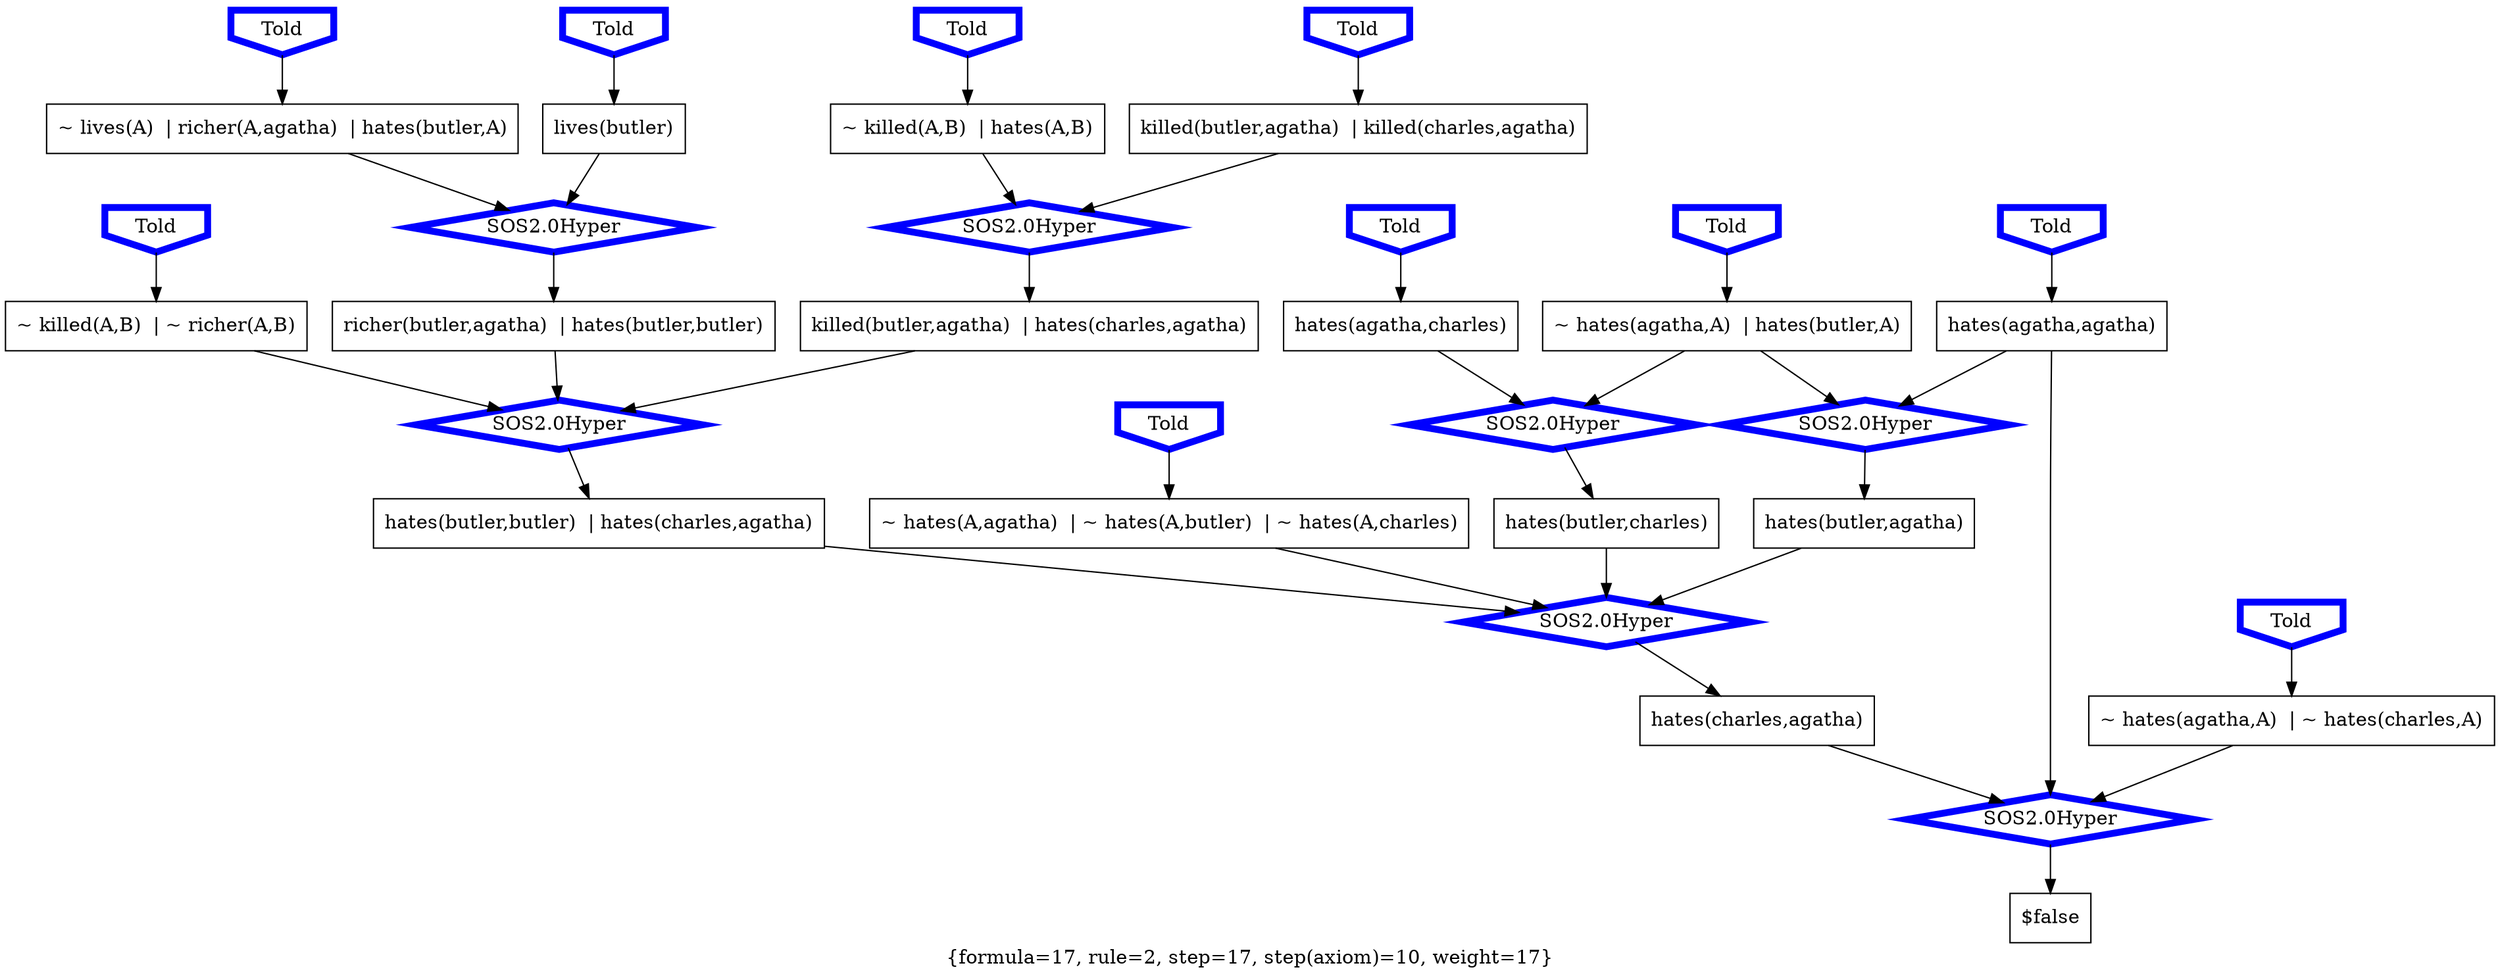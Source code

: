 digraph g 
{ labelloc=b label="{formula=17, rule=2, step=17, step(axiom)=10, weight=17}"  
 "x_655" [ URL="http://inference-web.org/proofs/tptp/Solutions/PUZ/PUZ001-1/SOS---2.0/answer.owl#ns_19_conclusion" color="black" shape="box" label="hates(butler,butler)  | hates(charles,agatha)" fillcolor="white" style="filled"  ];
  "x_636" [ URL="http://inference-web.org/proofs/tptp/Solutions/PUZ/PUZ001-1/SOS---2.0/answer.owl#ns_3_conclusion" color="black" shape="box" label="~ hates(A,agatha)  | ~ hates(A,butler)  | ~ hates(A,charles)" fillcolor="white" style="filled"  ];
  "x_611" [ URL="http://inference-web.org/proofs/tptp/Solutions/PUZ/PUZ001-1/SOS---2.0/answer.owl#ns_1_conclusion" color="black" shape="box" label="~ killed(A,B)  | ~ richer(A,B)" fillcolor="white" style="filled"  ];
  "x_623" [ URL="http://inference-web.org/proofs/tptp/Solutions/PUZ/PUZ001-1/SOS---2.0/answer.owl#ns_17_conclusion" color="black" shape="box" label="hates(butler,charles)" fillcolor="white" style="filled"  ];
  "x_659" [ URL="http://inference-web.org/proofs/tptp/Solutions/PUZ/PUZ001-1/SOS---2.0/answer.owl#ns_21_conclusion" color="black" shape="box" label="hates(charles,agatha)" fillcolor="white" style="filled"  ];
  "x_592" [ URL="http://inference-web.org/proofs/tptp/Solutions/PUZ/PUZ001-1/SOS---2.0/answer.owl#ns_15_conclusion" color="black" shape="box" label="hates(butler,agatha)" fillcolor="white" style="filled"  ];
  "x_604" [ URL="http://inference-web.org/proofs/tptp/Solutions/PUZ/PUZ001-1/SOS---2.0/answer.owl#ns_4_conclusion" color="black" shape="box" label="~ killed(A,B)  | hates(A,B)" fillcolor="white" style="filled"  ];
  "x_573" [ URL="http://inference-web.org/proofs/tptp/Solutions/PUZ/PUZ001-1/SOS---2.0/answer.owl#ns_14_conclusion" color="black" shape="box" label="richer(butler,agatha)  | hates(butler,butler)" fillcolor="white" style="filled"  ];
  "x_605" [ URL="http://inference-web.org/proofs/tptp/Solutions/PUZ/PUZ001-1/SOS---2.0/answer.owl#ns_23_conclusion" color="black" shape="box" label="$false" fillcolor="white" style="filled"  ];
  "x_661" [ URL="http://inference-web.org/proofs/tptp/Solutions/PUZ/PUZ001-1/SOS---2.0/answer.owl#ns_10_conclusion" color="black" shape="box" label="hates(agatha,agatha)" fillcolor="white" style="filled"  ];
  "x_613" [ URL="http://inference-web.org/proofs/tptp/Solutions/PUZ/PUZ001-1/SOS---2.0/answer.owl#ns_6_conclusion" color="black" shape="box" label="~ lives(A)  | richer(A,agatha)  | hates(butler,A)" fillcolor="white" style="filled"  ];
  "x_608" [ URL="http://inference-web.org/proofs/tptp/Solutions/PUZ/PUZ001-1/SOS---2.0/answer.owl#ns_2_conclusion" color="black" shape="box" label="~ hates(agatha,A)  | ~ hates(charles,A)" fillcolor="white" style="filled"  ];
  "x_609" [ URL="http://inference-web.org/proofs/tptp/Solutions/PUZ/PUZ001-1/SOS---2.0/answer.owl#ns_8_conclusion" color="black" shape="box" label="lives(butler)" fillcolor="white" style="filled"  ];
  "x_610" [ URL="http://inference-web.org/proofs/tptp/Solutions/PUZ/PUZ001-1/SOS---2.0/answer.owl#ns_11_conclusion" color="black" shape="box" label="hates(agatha,charles)" fillcolor="white" style="filled"  ];
  "x_632" [ URL="http://inference-web.org/proofs/tptp/Solutions/PUZ/PUZ001-1/SOS---2.0/answer.owl#ns_5_conclusion" color="black" shape="box" label="~ hates(agatha,A)  | hates(butler,A)" fillcolor="white" style="filled"  ];
  "x_580" [ URL="http://inference-web.org/proofs/tptp/Solutions/PUZ/PUZ001-1/SOS---2.0/answer.owl#ns_18_conclusion" color="black" shape="box" label="killed(butler,agatha)  | hates(charles,agatha)" fillcolor="white" style="filled"  ];
  "x_581" [ URL="http://inference-web.org/proofs/tptp/Solutions/PUZ/PUZ001-1/SOS---2.0/answer.owl#ns_12_conclusion" color="black" shape="box" label="killed(butler,agatha)  | killed(charles,agatha)" fillcolor="white" style="filled"  ];
  "-7f6e1133:12459e1f3c9:-771a" [ URL="http://browser.inference-web.org/iwbrowser/BrowseNodeSet?url=http%3A%2F%2Finference-web.org%2Fproofs%2Ftptp%2FSolutions%2FPUZ%2FPUZ001-1%2FSOS---2.0%2Fanswer.owl%23ns_21" color="blue" shape="diamond" label="SOS2.0Hyper" fillcolor="white" style="filled" penwidth="5"  ];
  "-7f6e1133:12459e1f3c9:-771a" -> "x_659";
  "x_592" -> "-7f6e1133:12459e1f3c9:-771a";
  "x_623" -> "-7f6e1133:12459e1f3c9:-771a";
  "x_636" -> "-7f6e1133:12459e1f3c9:-771a";
  "x_655" -> "-7f6e1133:12459e1f3c9:-771a";
  "-7f6e1133:12459e1f3c9:-7720" [ URL="http://browser.inference-web.org/iwbrowser/BrowseNodeSet?url=http%3A%2F%2Finference-web.org%2Fproofs%2Ftptp%2FSolutions%2FPUZ%2FPUZ001-1%2FSOS---2.0%2Fanswer.owl%23ns_10" color="blue" shape="invhouse" label="Told" fillcolor="white" style="filled" penwidth="5"  ];
  "-7f6e1133:12459e1f3c9:-7720" -> "x_661";
  "-7f6e1133:12459e1f3c9:-7702" [ URL="http://browser.inference-web.org/iwbrowser/BrowseNodeSet?url=http%3A%2F%2Finference-web.org%2Fproofs%2Ftptp%2FSolutions%2FPUZ%2FPUZ001-1%2FSOS---2.0%2Fanswer.owl%23ns_18" color="blue" shape="diamond" label="SOS2.0Hyper" fillcolor="white" style="filled" penwidth="5"  ];
  "-7f6e1133:12459e1f3c9:-7702" -> "x_580";
  "x_581" -> "-7f6e1133:12459e1f3c9:-7702";
  "x_604" -> "-7f6e1133:12459e1f3c9:-7702";
  "-7f6e1133:12459e1f3c9:-76fc" [ URL="http://browser.inference-web.org/iwbrowser/BrowseNodeSet?url=http%3A%2F%2Finference-web.org%2Fproofs%2Ftptp%2FSolutions%2FPUZ%2FPUZ001-1%2FSOS---2.0%2Fanswer.owl%23ns_12" color="blue" shape="invhouse" label="Told" fillcolor="white" style="filled" penwidth="5"  ];
  "-7f6e1133:12459e1f3c9:-76fc" -> "x_581";
  "-7f6e1133:12459e1f3c9:-7706" [ URL="http://browser.inference-web.org/iwbrowser/BrowseNodeSet?url=http%3A%2F%2Finference-web.org%2Fproofs%2Ftptp%2FSolutions%2FPUZ%2FPUZ001-1%2FSOS---2.0%2Fanswer.owl%23ns_19" color="blue" shape="diamond" label="SOS2.0Hyper" fillcolor="white" style="filled" penwidth="5"  ];
  "-7f6e1133:12459e1f3c9:-7706" -> "x_655";
  "x_573" -> "-7f6e1133:12459e1f3c9:-7706";
  "x_580" -> "-7f6e1133:12459e1f3c9:-7706";
  "x_611" -> "-7f6e1133:12459e1f3c9:-7706";
  "-7f6e1133:12459e1f3c9:-770f" [ URL="http://browser.inference-web.org/iwbrowser/BrowseNodeSet?url=http%3A%2F%2Finference-web.org%2Fproofs%2Ftptp%2FSolutions%2FPUZ%2FPUZ001-1%2FSOS---2.0%2Fanswer.owl%23ns_11" color="blue" shape="invhouse" label="Told" fillcolor="white" style="filled" penwidth="5"  ];
  "-7f6e1133:12459e1f3c9:-770f" -> "x_610";
  "-7f6e1133:12459e1f3c9:-76f3" [ URL="http://browser.inference-web.org/iwbrowser/BrowseNodeSet?url=http%3A%2F%2Finference-web.org%2Fproofs%2Ftptp%2FSolutions%2FPUZ%2FPUZ001-1%2FSOS---2.0%2Fanswer.owl%23ns_6" color="blue" shape="invhouse" label="Told" fillcolor="white" style="filled" penwidth="5"  ];
  "-7f6e1133:12459e1f3c9:-76f3" -> "x_613";
  "-7f6e1133:12459e1f3c9:-7724" [ URL="http://browser.inference-web.org/iwbrowser/BrowseNodeSet?url=http%3A%2F%2Finference-web.org%2Fproofs%2Ftptp%2FSolutions%2FPUZ%2FPUZ001-1%2FSOS---2.0%2Fanswer.owl%23answer" color="blue" shape="diamond" label="SOS2.0Hyper" fillcolor="white" style="filled" penwidth="5"  ];
  "-7f6e1133:12459e1f3c9:-7724" -> "x_605";
  "x_608" -> "-7f6e1133:12459e1f3c9:-7724";
  "x_659" -> "-7f6e1133:12459e1f3c9:-7724";
  "x_661" -> "-7f6e1133:12459e1f3c9:-7724";
  "-7f6e1133:12459e1f3c9:-7709" [ URL="http://browser.inference-web.org/iwbrowser/BrowseNodeSet?url=http%3A%2F%2Finference-web.org%2Fproofs%2Ftptp%2FSolutions%2FPUZ%2FPUZ001-1%2FSOS---2.0%2Fanswer.owl%23ns_3" color="blue" shape="invhouse" label="Told" fillcolor="white" style="filled" penwidth="5"  ];
  "-7f6e1133:12459e1f3c9:-7709" -> "x_636";
  "-7f6e1133:12459e1f3c9:-7712" [ URL="http://browser.inference-web.org/iwbrowser/BrowseNodeSet?url=http%3A%2F%2Finference-web.org%2Fproofs%2Ftptp%2FSolutions%2FPUZ%2FPUZ001-1%2FSOS---2.0%2Fanswer.owl%23ns_5" color="blue" shape="invhouse" label="Told" fillcolor="white" style="filled" penwidth="5"  ];
  "-7f6e1133:12459e1f3c9:-7712" -> "x_632";
  "-7f6e1133:12459e1f3c9:-76f6" [ URL="http://browser.inference-web.org/iwbrowser/BrowseNodeSet?url=http%3A%2F%2Finference-web.org%2Fproofs%2Ftptp%2FSolutions%2FPUZ%2FPUZ001-1%2FSOS---2.0%2Fanswer.owl%23ns_14" color="blue" shape="diamond" label="SOS2.0Hyper" fillcolor="white" style="filled" penwidth="5"  ];
  "-7f6e1133:12459e1f3c9:-76f6" -> "x_573";
  "x_609" -> "-7f6e1133:12459e1f3c9:-76f6";
  "x_613" -> "-7f6e1133:12459e1f3c9:-76f6";
  "-7f6e1133:12459e1f3c9:-76ff" [ URL="http://browser.inference-web.org/iwbrowser/BrowseNodeSet?url=http%3A%2F%2Finference-web.org%2Fproofs%2Ftptp%2FSolutions%2FPUZ%2FPUZ001-1%2FSOS---2.0%2Fanswer.owl%23ns_4" color="blue" shape="invhouse" label="Told" fillcolor="white" style="filled" penwidth="5"  ];
  "-7f6e1133:12459e1f3c9:-76ff" -> "x_604";
  "-7f6e1133:12459e1f3c9:-770c" [ URL="http://browser.inference-web.org/iwbrowser/BrowseNodeSet?url=http%3A%2F%2Finference-web.org%2Fproofs%2Ftptp%2FSolutions%2FPUZ%2FPUZ001-1%2FSOS---2.0%2Fanswer.owl%23ns_15" color="blue" shape="diamond" label="SOS2.0Hyper" fillcolor="white" style="filled" penwidth="5"  ];
  "-7f6e1133:12459e1f3c9:-770c" -> "x_592";
  "x_632" -> "-7f6e1133:12459e1f3c9:-770c";
  "x_661" -> "-7f6e1133:12459e1f3c9:-770c";
  "-7f6e1133:12459e1f3c9:-76f0" [ URL="http://browser.inference-web.org/iwbrowser/BrowseNodeSet?url=http%3A%2F%2Finference-web.org%2Fproofs%2Ftptp%2FSolutions%2FPUZ%2FPUZ001-1%2FSOS---2.0%2Fanswer.owl%23ns_8" color="blue" shape="invhouse" label="Told" fillcolor="white" style="filled" penwidth="5"  ];
  "-7f6e1133:12459e1f3c9:-76f0" -> "x_609";
  "-7f6e1133:12459e1f3c9:-76f9" [ URL="http://browser.inference-web.org/iwbrowser/BrowseNodeSet?url=http%3A%2F%2Finference-web.org%2Fproofs%2Ftptp%2FSolutions%2FPUZ%2FPUZ001-1%2FSOS---2.0%2Fanswer.owl%23ns_1" color="blue" shape="invhouse" label="Told" fillcolor="white" style="filled" penwidth="5"  ];
  "-7f6e1133:12459e1f3c9:-76f9" -> "x_611";
  "-7f6e1133:12459e1f3c9:-7715" [ URL="http://browser.inference-web.org/iwbrowser/BrowseNodeSet?url=http%3A%2F%2Finference-web.org%2Fproofs%2Ftptp%2FSolutions%2FPUZ%2FPUZ001-1%2FSOS---2.0%2Fanswer.owl%23ns_17" color="blue" shape="diamond" label="SOS2.0Hyper" fillcolor="white" style="filled" penwidth="5"  ];
  "-7f6e1133:12459e1f3c9:-7715" -> "x_623";
  "x_610" -> "-7f6e1133:12459e1f3c9:-7715";
  "x_632" -> "-7f6e1133:12459e1f3c9:-7715";
  "-7f6e1133:12459e1f3c9:-771d" [ URL="http://browser.inference-web.org/iwbrowser/BrowseNodeSet?url=http%3A%2F%2Finference-web.org%2Fproofs%2Ftptp%2FSolutions%2FPUZ%2FPUZ001-1%2FSOS---2.0%2Fanswer.owl%23ns_2" color="blue" shape="invhouse" label="Told" fillcolor="white" style="filled" penwidth="5"  ];
  "-7f6e1133:12459e1f3c9:-771d" -> "x_608";
  }
